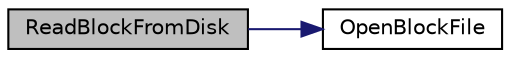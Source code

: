 digraph "ReadBlockFromDisk"
{
  edge [fontname="Helvetica",fontsize="10",labelfontname="Helvetica",labelfontsize="10"];
  node [fontname="Helvetica",fontsize="10",shape=record];
  rankdir="LR";
  Node125 [label="ReadBlockFromDisk",height=0.2,width=0.4,color="black", fillcolor="grey75", style="filled", fontcolor="black"];
  Node125 -> Node126 [color="midnightblue",fontsize="10",style="solid",fontname="Helvetica"];
  Node126 [label="OpenBlockFile",height=0.2,width=0.4,color="black", fillcolor="white", style="filled",URL="$validation_8cpp.html#a0d81388930a4ccb6a69b9abdd1ef5097",tooltip="Open a block file (blk?????.dat) "];
}
